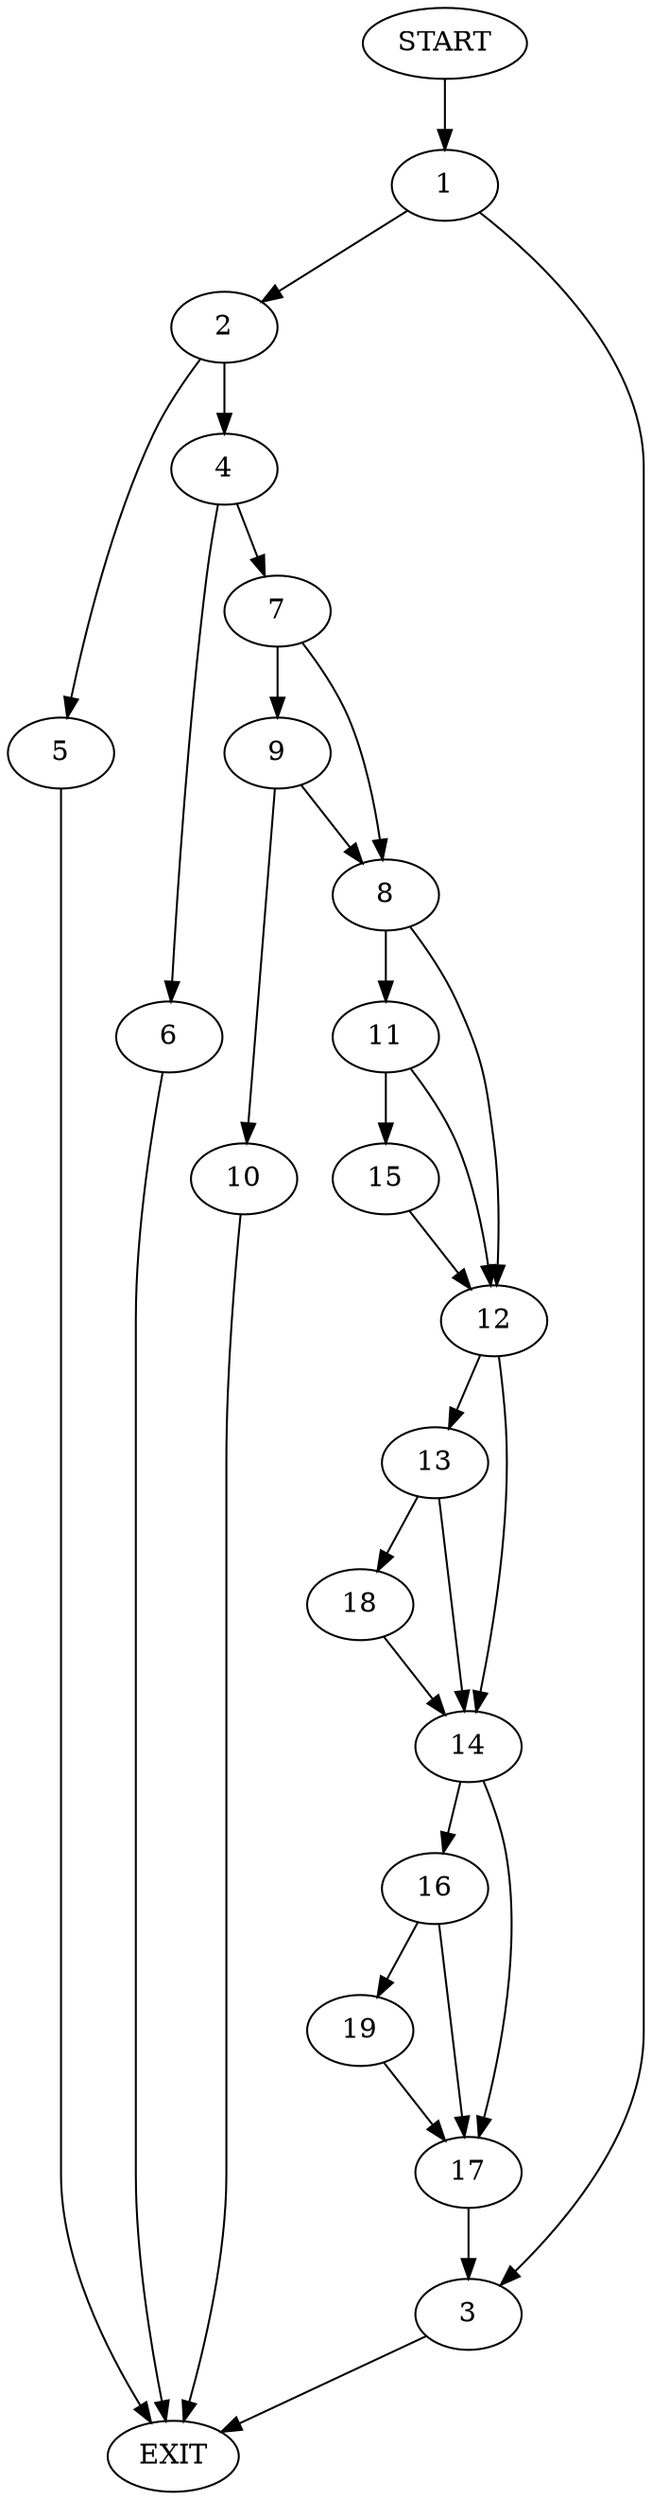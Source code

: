 digraph {
0 [label="START"]
20 [label="EXIT"]
0 -> 1
1 -> 2
1 -> 3
2 -> 4
2 -> 5
3 -> 20
4 -> 6
4 -> 7
5 -> 20
7 -> 8
7 -> 9
6 -> 20
9 -> 8
9 -> 10
8 -> 11
8 -> 12
10 -> 20
12 -> 13
12 -> 14
11 -> 15
11 -> 12
15 -> 12
14 -> 16
14 -> 17
13 -> 14
13 -> 18
18 -> 14
17 -> 3
16 -> 17
16 -> 19
19 -> 17
}
